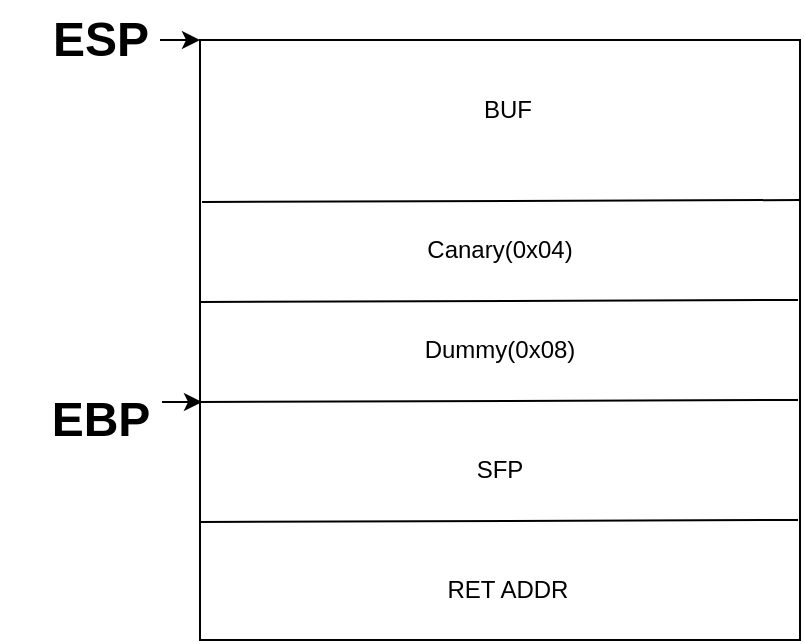<mxfile version="26.0.5">
  <diagram name="페이지-1" id="UC3-xQtOUNfhpzZci8Uw">
    <mxGraphModel dx="1050" dy="557" grid="1" gridSize="10" guides="1" tooltips="1" connect="1" arrows="1" fold="1" page="1" pageScale="1" pageWidth="827" pageHeight="1169" math="0" shadow="0">
      <root>
        <mxCell id="0" />
        <mxCell id="1" parent="0" />
        <mxCell id="fDI8euunYdC2z1CpRSoz-24" value="" style="group" vertex="1" connectable="0" parent="1">
          <mxGeometry x="210" y="110" width="400" height="320" as="geometry" />
        </mxCell>
        <mxCell id="fDI8euunYdC2z1CpRSoz-1" value="" style="whiteSpace=wrap;html=1;aspect=fixed;" vertex="1" parent="fDI8euunYdC2z1CpRSoz-24">
          <mxGeometry x="100" y="20" width="300" height="300" as="geometry" />
        </mxCell>
        <mxCell id="fDI8euunYdC2z1CpRSoz-6" value="" style="endArrow=none;html=1;rounded=0;" edge="1" parent="fDI8euunYdC2z1CpRSoz-24">
          <mxGeometry width="50" height="50" relative="1" as="geometry">
            <mxPoint x="100" y="151" as="sourcePoint" />
            <mxPoint x="399" y="150" as="targetPoint" />
          </mxGeometry>
        </mxCell>
        <mxCell id="fDI8euunYdC2z1CpRSoz-7" value="" style="endArrow=none;html=1;rounded=0;" edge="1" parent="fDI8euunYdC2z1CpRSoz-24">
          <mxGeometry width="50" height="50" relative="1" as="geometry">
            <mxPoint x="100" y="201" as="sourcePoint" />
            <mxPoint x="399" y="200" as="targetPoint" />
          </mxGeometry>
        </mxCell>
        <mxCell id="fDI8euunYdC2z1CpRSoz-8" value="" style="endArrow=none;html=1;rounded=0;" edge="1" parent="fDI8euunYdC2z1CpRSoz-24">
          <mxGeometry width="50" height="50" relative="1" as="geometry">
            <mxPoint x="100" y="261" as="sourcePoint" />
            <mxPoint x="399" y="260" as="targetPoint" />
          </mxGeometry>
        </mxCell>
        <mxCell id="fDI8euunYdC2z1CpRSoz-11" value="EBP" style="text;strokeColor=none;fillColor=none;html=1;fontSize=24;fontStyle=1;verticalAlign=middle;align=center;" vertex="1" parent="fDI8euunYdC2z1CpRSoz-24">
          <mxGeometry y="190" width="100" height="40" as="geometry" />
        </mxCell>
        <mxCell id="fDI8euunYdC2z1CpRSoz-12" value="Dummy(0x08)" style="text;html=1;align=center;verticalAlign=middle;whiteSpace=wrap;rounded=0;" vertex="1" parent="fDI8euunYdC2z1CpRSoz-24">
          <mxGeometry x="220" y="160" width="60" height="30" as="geometry" />
        </mxCell>
        <mxCell id="fDI8euunYdC2z1CpRSoz-13" value="" style="endArrow=none;html=1;rounded=0;" edge="1" parent="fDI8euunYdC2z1CpRSoz-24">
          <mxGeometry width="50" height="50" relative="1" as="geometry">
            <mxPoint x="101" y="101" as="sourcePoint" />
            <mxPoint x="400" y="100" as="targetPoint" />
          </mxGeometry>
        </mxCell>
        <mxCell id="fDI8euunYdC2z1CpRSoz-15" value="Canary(0x04)" style="text;html=1;align=center;verticalAlign=middle;whiteSpace=wrap;rounded=0;" vertex="1" parent="fDI8euunYdC2z1CpRSoz-24">
          <mxGeometry x="220" y="110" width="60" height="30" as="geometry" />
        </mxCell>
        <mxCell id="fDI8euunYdC2z1CpRSoz-16" value="SFP" style="text;html=1;align=center;verticalAlign=middle;whiteSpace=wrap;rounded=0;" vertex="1" parent="fDI8euunYdC2z1CpRSoz-24">
          <mxGeometry x="220" y="220" width="60" height="30" as="geometry" />
        </mxCell>
        <mxCell id="fDI8euunYdC2z1CpRSoz-17" value="RET ADDR" style="text;html=1;align=center;verticalAlign=middle;whiteSpace=wrap;rounded=0;" vertex="1" parent="fDI8euunYdC2z1CpRSoz-24">
          <mxGeometry x="204" y="280" width="100" height="30" as="geometry" />
        </mxCell>
        <mxCell id="fDI8euunYdC2z1CpRSoz-18" value="BUF" style="text;html=1;align=center;verticalAlign=middle;whiteSpace=wrap;rounded=0;" vertex="1" parent="fDI8euunYdC2z1CpRSoz-24">
          <mxGeometry x="224" y="40" width="60" height="30" as="geometry" />
        </mxCell>
        <mxCell id="fDI8euunYdC2z1CpRSoz-19" value="ESP" style="text;strokeColor=none;fillColor=none;html=1;fontSize=24;fontStyle=1;verticalAlign=middle;align=center;" vertex="1" parent="fDI8euunYdC2z1CpRSoz-24">
          <mxGeometry width="100" height="40" as="geometry" />
        </mxCell>
        <mxCell id="fDI8euunYdC2z1CpRSoz-21" value="" style="endArrow=classic;html=1;rounded=0;" edge="1" parent="fDI8euunYdC2z1CpRSoz-24">
          <mxGeometry width="50" height="50" relative="1" as="geometry">
            <mxPoint x="80" y="20" as="sourcePoint" />
            <mxPoint x="100" y="20" as="targetPoint" />
          </mxGeometry>
        </mxCell>
        <mxCell id="fDI8euunYdC2z1CpRSoz-23" value="" style="endArrow=classic;html=1;rounded=0;" edge="1" parent="fDI8euunYdC2z1CpRSoz-24">
          <mxGeometry width="50" height="50" relative="1" as="geometry">
            <mxPoint x="81" y="201" as="sourcePoint" />
            <mxPoint x="101" y="201" as="targetPoint" />
          </mxGeometry>
        </mxCell>
      </root>
    </mxGraphModel>
  </diagram>
</mxfile>
